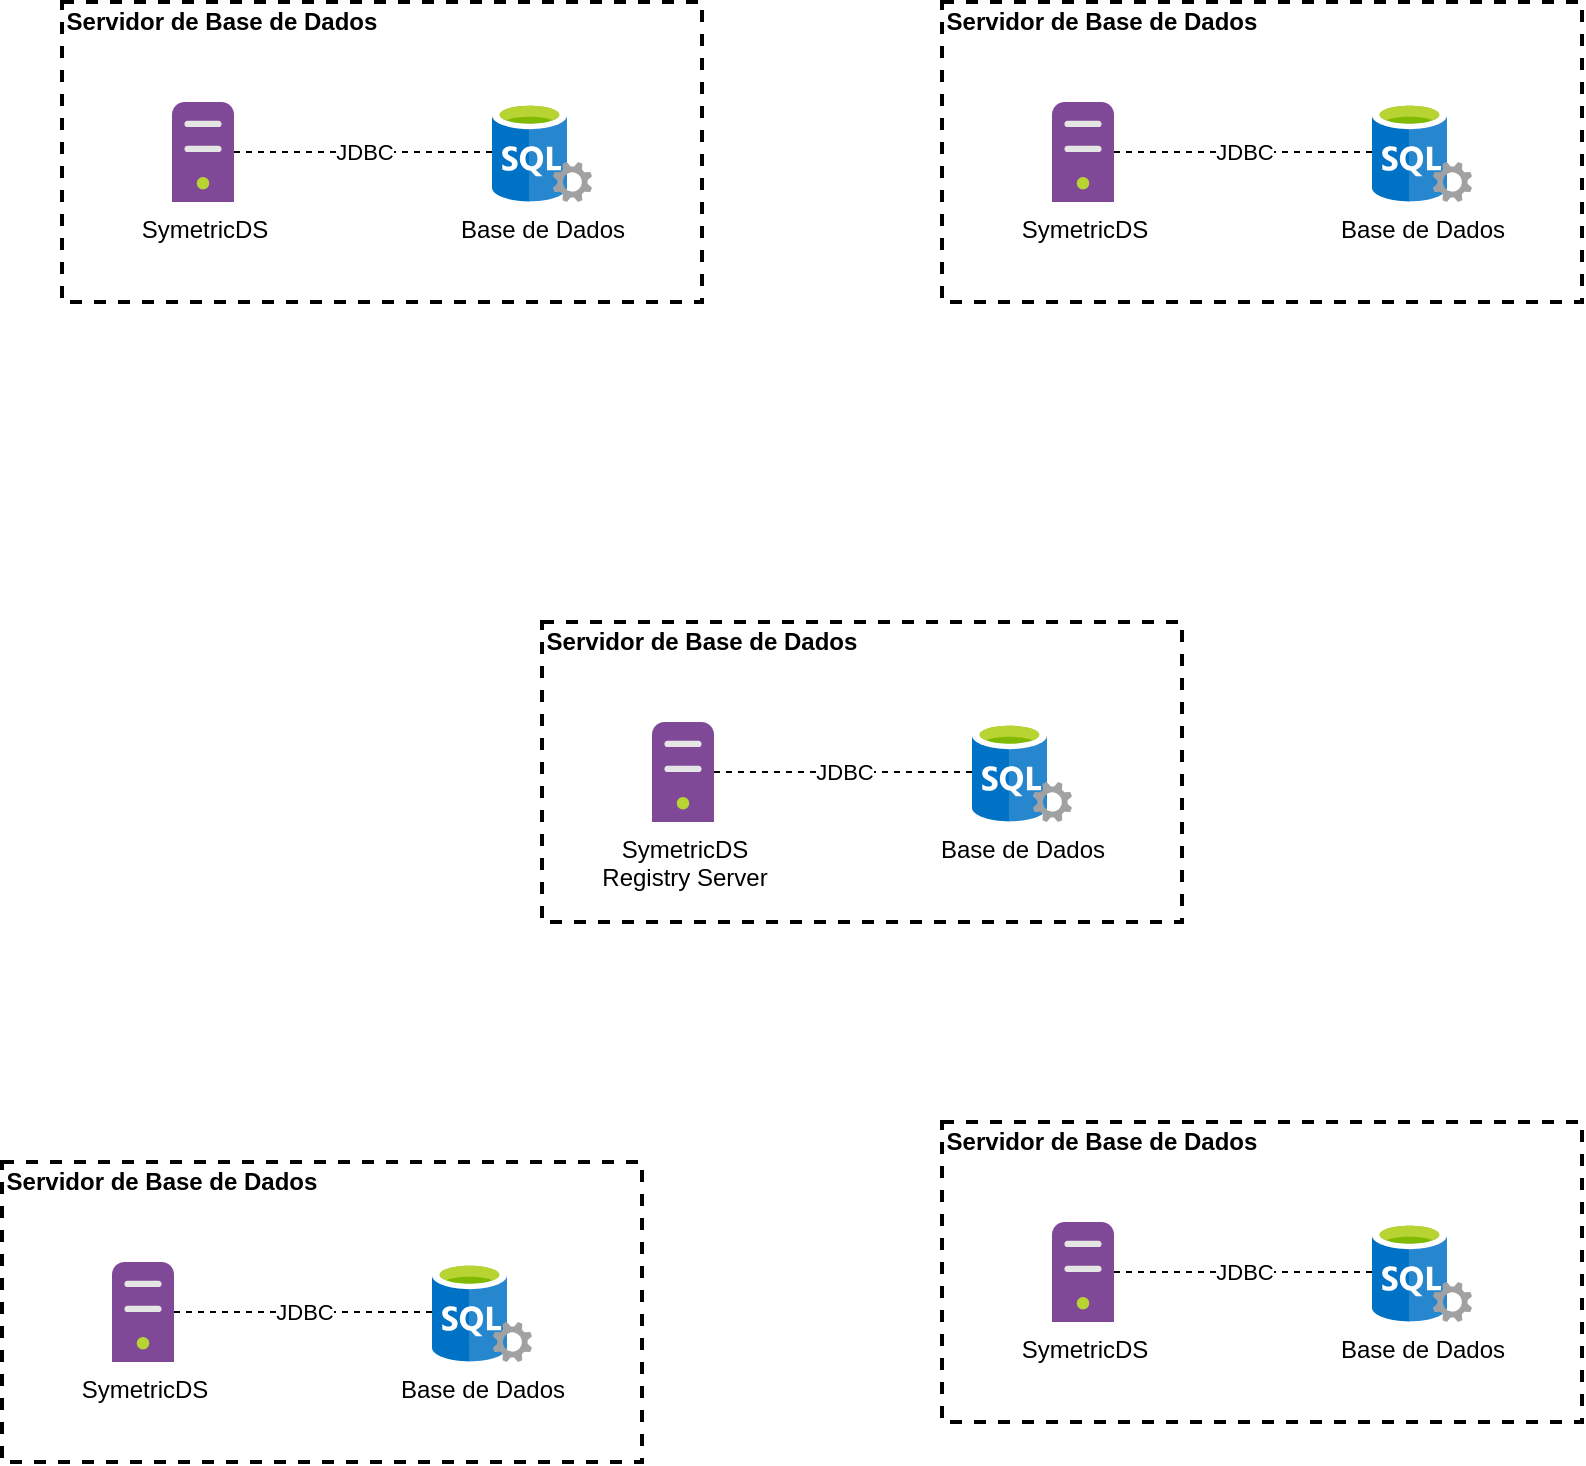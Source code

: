 <mxfile version="14.1.8" type="device" pages="2"><diagram id="Bbw3IbWjC-eE5UIYDGdP" name="Página-1"><mxGraphModel dx="2062" dy="822" grid="1" gridSize="10" guides="1" tooltips="1" connect="1" arrows="1" fold="1" page="1" pageScale="1" pageWidth="827" pageHeight="1169" math="0" shadow="0"><root><mxCell id="0"/><mxCell id="1" parent="0"/><mxCell id="TT-lIMV9kjnFMAU3l5pF-7" value="" style="group" vertex="1" connectable="0" parent="1"><mxGeometry x="40" y="110" width="320" height="150" as="geometry"/></mxCell><mxCell id="TT-lIMV9kjnFMAU3l5pF-6" value="" style="group" vertex="1" connectable="0" parent="TT-lIMV9kjnFMAU3l5pF-7"><mxGeometry width="320" height="150" as="geometry"/></mxCell><mxCell id="TT-lIMV9kjnFMAU3l5pF-4" value="" style="rounded=0;whiteSpace=wrap;html=1;fillColor=none;dashed=1;strokeWidth=2;" vertex="1" parent="TT-lIMV9kjnFMAU3l5pF-6"><mxGeometry width="320" height="150" as="geometry"/></mxCell><mxCell id="TT-lIMV9kjnFMAU3l5pF-5" value="Servidor de Base de Dados" style="text;html=1;strokeColor=none;fillColor=none;align=center;verticalAlign=middle;whiteSpace=wrap;rounded=0;dashed=1;fontStyle=1" vertex="1" parent="TT-lIMV9kjnFMAU3l5pF-6"><mxGeometry width="160" height="20" as="geometry"/></mxCell><mxCell id="TT-lIMV9kjnFMAU3l5pF-1" value="SymetricDS" style="sketch=0;aspect=fixed;html=1;points=[];align=center;image;fontSize=12;image=img/lib/mscae/Non_Azure_Machine.svg;" vertex="1" parent="TT-lIMV9kjnFMAU3l5pF-7"><mxGeometry x="55" y="50" width="31" height="50" as="geometry"/></mxCell><mxCell id="TT-lIMV9kjnFMAU3l5pF-2" value="Base de Dados" style="aspect=fixed;html=1;points=[];align=center;image;fontSize=12;image=img/lib/mscae/SQL_Servers.svg;" vertex="1" parent="TT-lIMV9kjnFMAU3l5pF-7"><mxGeometry x="215" y="50" width="50" height="50" as="geometry"/></mxCell><mxCell id="TT-lIMV9kjnFMAU3l5pF-3" value="JDBC" style="edgeStyle=orthogonalEdgeStyle;rounded=0;orthogonalLoop=1;jettySize=auto;html=1;endArrow=none;endFill=0;dashed=1;" edge="1" parent="TT-lIMV9kjnFMAU3l5pF-7" source="TT-lIMV9kjnFMAU3l5pF-1" target="TT-lIMV9kjnFMAU3l5pF-2"><mxGeometry relative="1" as="geometry"/></mxCell><mxCell id="TT-lIMV9kjnFMAU3l5pF-9" value="" style="group" vertex="1" connectable="0" parent="1"><mxGeometry x="10" y="690" width="320" height="150" as="geometry"/></mxCell><mxCell id="TT-lIMV9kjnFMAU3l5pF-10" value="" style="group" vertex="1" connectable="0" parent="TT-lIMV9kjnFMAU3l5pF-9"><mxGeometry width="320" height="150" as="geometry"/></mxCell><mxCell id="TT-lIMV9kjnFMAU3l5pF-11" value="" style="rounded=0;whiteSpace=wrap;html=1;fillColor=none;dashed=1;strokeWidth=2;" vertex="1" parent="TT-lIMV9kjnFMAU3l5pF-10"><mxGeometry width="320" height="150" as="geometry"/></mxCell><mxCell id="TT-lIMV9kjnFMAU3l5pF-12" value="Servidor de Base de Dados" style="text;html=1;strokeColor=none;fillColor=none;align=center;verticalAlign=middle;whiteSpace=wrap;rounded=0;dashed=1;fontStyle=1" vertex="1" parent="TT-lIMV9kjnFMAU3l5pF-10"><mxGeometry width="160" height="20" as="geometry"/></mxCell><mxCell id="TT-lIMV9kjnFMAU3l5pF-13" value="SymetricDS" style="sketch=0;aspect=fixed;html=1;points=[];align=center;image;fontSize=12;image=img/lib/mscae/Non_Azure_Machine.svg;" vertex="1" parent="TT-lIMV9kjnFMAU3l5pF-9"><mxGeometry x="55" y="50" width="31" height="50" as="geometry"/></mxCell><mxCell id="TT-lIMV9kjnFMAU3l5pF-14" value="Base de Dados" style="aspect=fixed;html=1;points=[];align=center;image;fontSize=12;image=img/lib/mscae/SQL_Servers.svg;" vertex="1" parent="TT-lIMV9kjnFMAU3l5pF-9"><mxGeometry x="215" y="50" width="50" height="50" as="geometry"/></mxCell><mxCell id="TT-lIMV9kjnFMAU3l5pF-15" value="JDBC" style="edgeStyle=orthogonalEdgeStyle;rounded=0;orthogonalLoop=1;jettySize=auto;html=1;endArrow=none;endFill=0;dashed=1;" edge="1" parent="TT-lIMV9kjnFMAU3l5pF-9" source="TT-lIMV9kjnFMAU3l5pF-13" target="TT-lIMV9kjnFMAU3l5pF-14"><mxGeometry relative="1" as="geometry"/></mxCell><mxCell id="TT-lIMV9kjnFMAU3l5pF-16" value="" style="group" vertex="1" connectable="0" parent="1"><mxGeometry x="480" y="110" width="320" height="150" as="geometry"/></mxCell><mxCell id="TT-lIMV9kjnFMAU3l5pF-17" value="" style="group" vertex="1" connectable="0" parent="TT-lIMV9kjnFMAU3l5pF-16"><mxGeometry width="320" height="150" as="geometry"/></mxCell><mxCell id="TT-lIMV9kjnFMAU3l5pF-18" value="" style="rounded=0;whiteSpace=wrap;html=1;fillColor=none;dashed=1;strokeWidth=2;" vertex="1" parent="TT-lIMV9kjnFMAU3l5pF-17"><mxGeometry width="320" height="150" as="geometry"/></mxCell><mxCell id="TT-lIMV9kjnFMAU3l5pF-19" value="Servidor de Base de Dados" style="text;html=1;strokeColor=none;fillColor=none;align=center;verticalAlign=middle;whiteSpace=wrap;rounded=0;dashed=1;fontStyle=1" vertex="1" parent="TT-lIMV9kjnFMAU3l5pF-17"><mxGeometry width="160" height="20" as="geometry"/></mxCell><mxCell id="TT-lIMV9kjnFMAU3l5pF-20" value="SymetricDS" style="sketch=0;aspect=fixed;html=1;points=[];align=center;image;fontSize=12;image=img/lib/mscae/Non_Azure_Machine.svg;" vertex="1" parent="TT-lIMV9kjnFMAU3l5pF-16"><mxGeometry x="55" y="50" width="31" height="50" as="geometry"/></mxCell><mxCell id="TT-lIMV9kjnFMAU3l5pF-21" value="Base de Dados" style="aspect=fixed;html=1;points=[];align=center;image;fontSize=12;image=img/lib/mscae/SQL_Servers.svg;" vertex="1" parent="TT-lIMV9kjnFMAU3l5pF-16"><mxGeometry x="215" y="50" width="50" height="50" as="geometry"/></mxCell><mxCell id="TT-lIMV9kjnFMAU3l5pF-22" value="JDBC" style="edgeStyle=orthogonalEdgeStyle;rounded=0;orthogonalLoop=1;jettySize=auto;html=1;endArrow=none;endFill=0;dashed=1;" edge="1" parent="TT-lIMV9kjnFMAU3l5pF-16" source="TT-lIMV9kjnFMAU3l5pF-20" target="TT-lIMV9kjnFMAU3l5pF-21"><mxGeometry relative="1" as="geometry"/></mxCell><mxCell id="TT-lIMV9kjnFMAU3l5pF-23" value="" style="group" vertex="1" connectable="0" parent="1"><mxGeometry x="480" y="670" width="320" height="150" as="geometry"/></mxCell><mxCell id="TT-lIMV9kjnFMAU3l5pF-24" value="" style="group" vertex="1" connectable="0" parent="TT-lIMV9kjnFMAU3l5pF-23"><mxGeometry width="320" height="150" as="geometry"/></mxCell><mxCell id="TT-lIMV9kjnFMAU3l5pF-25" value="" style="rounded=0;whiteSpace=wrap;html=1;fillColor=none;dashed=1;strokeWidth=2;" vertex="1" parent="TT-lIMV9kjnFMAU3l5pF-24"><mxGeometry width="320" height="150" as="geometry"/></mxCell><mxCell id="TT-lIMV9kjnFMAU3l5pF-26" value="Servidor de Base de Dados" style="text;html=1;strokeColor=none;fillColor=none;align=center;verticalAlign=middle;whiteSpace=wrap;rounded=0;dashed=1;fontStyle=1" vertex="1" parent="TT-lIMV9kjnFMAU3l5pF-24"><mxGeometry width="160" height="20" as="geometry"/></mxCell><mxCell id="TT-lIMV9kjnFMAU3l5pF-27" value="SymetricDS" style="sketch=0;aspect=fixed;html=1;points=[];align=center;image;fontSize=12;image=img/lib/mscae/Non_Azure_Machine.svg;" vertex="1" parent="TT-lIMV9kjnFMAU3l5pF-23"><mxGeometry x="55" y="50" width="31" height="50" as="geometry"/></mxCell><mxCell id="TT-lIMV9kjnFMAU3l5pF-28" value="Base de Dados" style="aspect=fixed;html=1;points=[];align=center;image;fontSize=12;image=img/lib/mscae/SQL_Servers.svg;" vertex="1" parent="TT-lIMV9kjnFMAU3l5pF-23"><mxGeometry x="215" y="50" width="50" height="50" as="geometry"/></mxCell><mxCell id="TT-lIMV9kjnFMAU3l5pF-29" value="JDBC" style="edgeStyle=orthogonalEdgeStyle;rounded=0;orthogonalLoop=1;jettySize=auto;html=1;endArrow=none;endFill=0;dashed=1;" edge="1" parent="TT-lIMV9kjnFMAU3l5pF-23" source="TT-lIMV9kjnFMAU3l5pF-27" target="TT-lIMV9kjnFMAU3l5pF-28"><mxGeometry relative="1" as="geometry"/></mxCell><mxCell id="TT-lIMV9kjnFMAU3l5pF-30" value="" style="group" vertex="1" connectable="0" parent="1"><mxGeometry x="280" y="420" width="320" height="150" as="geometry"/></mxCell><mxCell id="TT-lIMV9kjnFMAU3l5pF-31" value="" style="group" vertex="1" connectable="0" parent="TT-lIMV9kjnFMAU3l5pF-30"><mxGeometry width="320" height="150" as="geometry"/></mxCell><mxCell id="TT-lIMV9kjnFMAU3l5pF-32" value="" style="rounded=0;whiteSpace=wrap;html=1;fillColor=none;dashed=1;strokeWidth=2;" vertex="1" parent="TT-lIMV9kjnFMAU3l5pF-31"><mxGeometry width="320" height="150" as="geometry"/></mxCell><mxCell id="TT-lIMV9kjnFMAU3l5pF-33" value="Servidor de Base de Dados" style="text;html=1;strokeColor=none;fillColor=none;align=center;verticalAlign=middle;whiteSpace=wrap;rounded=0;dashed=1;fontStyle=1" vertex="1" parent="TT-lIMV9kjnFMAU3l5pF-31"><mxGeometry width="160" height="20" as="geometry"/></mxCell><mxCell id="TT-lIMV9kjnFMAU3l5pF-34" value="SymetricDS&lt;br&gt;Registry Server" style="sketch=0;aspect=fixed;html=1;points=[];align=center;image;fontSize=12;image=img/lib/mscae/Non_Azure_Machine.svg;" vertex="1" parent="TT-lIMV9kjnFMAU3l5pF-30"><mxGeometry x="55" y="50" width="31" height="50" as="geometry"/></mxCell><mxCell id="TT-lIMV9kjnFMAU3l5pF-35" value="Base de Dados" style="aspect=fixed;html=1;points=[];align=center;image;fontSize=12;image=img/lib/mscae/SQL_Servers.svg;" vertex="1" parent="TT-lIMV9kjnFMAU3l5pF-30"><mxGeometry x="215" y="50" width="50" height="50" as="geometry"/></mxCell><mxCell id="TT-lIMV9kjnFMAU3l5pF-36" value="JDBC" style="edgeStyle=orthogonalEdgeStyle;rounded=0;orthogonalLoop=1;jettySize=auto;html=1;endArrow=none;endFill=0;dashed=1;" edge="1" parent="TT-lIMV9kjnFMAU3l5pF-30" source="TT-lIMV9kjnFMAU3l5pF-34" target="TT-lIMV9kjnFMAU3l5pF-35"><mxGeometry relative="1" as="geometry"/></mxCell></root></mxGraphModel></diagram><diagram id="6hvPqTKRCQq1175jf6Ng" name="Página-2"><mxGraphModel dx="2062" dy="822" grid="1" gridSize="10" guides="1" tooltips="1" connect="1" arrows="1" fold="1" page="1" pageScale="1" pageWidth="827" pageHeight="1169" math="0" shadow="0"><root><mxCell id="vP7NvT8xyh51MJHqBHTM-0"/><mxCell id="vP7NvT8xyh51MJHqBHTM-1" parent="vP7NvT8xyh51MJHqBHTM-0"/><mxCell id="ES7lOrs1nZxTa9Yyreq8-6" value="" style="rounded=0;whiteSpace=wrap;html=1;dashed=1;strokeWidth=2;fillColor=none;" vertex="1" parent="vP7NvT8xyh51MJHqBHTM-1"><mxGeometry x="280" y="40" width="296" height="140" as="geometry"/></mxCell><mxCell id="ES7lOrs1nZxTa9Yyreq8-18" style="edgeStyle=orthogonalEdgeStyle;rounded=1;orthogonalLoop=1;jettySize=auto;html=1;endArrow=classic;endFill=1;" edge="1" parent="vP7NvT8xyh51MJHqBHTM-1" source="ES7lOrs1nZxTa9Yyreq8-1" target="ES7lOrs1nZxTa9Yyreq8-8"><mxGeometry relative="1" as="geometry"><Array as="points"><mxPoint x="110" y="115"/><mxPoint x="110" y="395"/></Array></mxGeometry></mxCell><mxCell id="ES7lOrs1nZxTa9Yyreq8-1" value="Base de Dados 03" style="sketch=0;aspect=fixed;html=1;points=[];align=center;image;fontSize=12;image=img/lib/mscae/Database_General.svg;" vertex="1" parent="vP7NvT8xyh51MJHqBHTM-1"><mxGeometry x="336" y="90" width="38" height="50" as="geometry"/></mxCell><mxCell id="ES7lOrs1nZxTa9Yyreq8-5" value="Base de Dados 04" style="sketch=0;aspect=fixed;html=1;points=[];align=center;image;fontSize=12;image=img/lib/mscae/Database_General.svg;" vertex="1" parent="vP7NvT8xyh51MJHqBHTM-1"><mxGeometry x="477" y="90" width="38" height="50" as="geometry"/></mxCell><mxCell id="ES7lOrs1nZxTa9Yyreq8-4" value="Rede 192.168.100.0&lt;br&gt;Servidor: SRVC" style="text;html=1;strokeColor=none;fillColor=none;align=left;verticalAlign=middle;whiteSpace=wrap;rounded=0;dashed=1;" vertex="1" parent="vP7NvT8xyh51MJHqBHTM-1"><mxGeometry x="287" y="50" width="136" height="20" as="geometry"/></mxCell><mxCell id="ES7lOrs1nZxTa9Yyreq8-9" value="" style="rounded=0;whiteSpace=wrap;html=1;dashed=1;strokeWidth=2;fillColor=none;" vertex="1" parent="vP7NvT8xyh51MJHqBHTM-1"><mxGeometry x="150" y="320" width="160" height="130" as="geometry"/></mxCell><mxCell id="ES7lOrs1nZxTa9Yyreq8-10" value="Rede 192.168.11.0&lt;br&gt;Servidor: SRVB" style="text;html=1;strokeColor=none;fillColor=none;align=left;verticalAlign=middle;whiteSpace=wrap;rounded=0;dashed=1;" vertex="1" parent="vP7NvT8xyh51MJHqBHTM-1"><mxGeometry x="160" y="330" width="140" height="20" as="geometry"/></mxCell><mxCell id="ES7lOrs1nZxTa9Yyreq8-19" style="edgeStyle=orthogonalEdgeStyle;rounded=1;orthogonalLoop=1;jettySize=auto;html=1;endArrow=classic;endFill=1;" edge="1" parent="vP7NvT8xyh51MJHqBHTM-1" source="ES7lOrs1nZxTa9Yyreq8-5" target="ES7lOrs1nZxTa9Yyreq8-8"><mxGeometry relative="1" as="geometry"><Array as="points"><mxPoint x="420" y="115"/><mxPoint x="420" y="395"/></Array></mxGeometry></mxCell><mxCell id="ES7lOrs1nZxTa9Yyreq8-20" style="edgeStyle=orthogonalEdgeStyle;rounded=1;orthogonalLoop=1;jettySize=auto;html=1;endArrow=classic;endFill=1;startArrow=classic;startFill=1;" edge="1" parent="vP7NvT8xyh51MJHqBHTM-1" source="ES7lOrs1nZxTa9Yyreq8-8" target="ES7lOrs1nZxTa9Yyreq8-0"><mxGeometry relative="1" as="geometry"><Array as="points"><mxPoint x="420" y="410"/><mxPoint x="420" y="410"/></Array></mxGeometry></mxCell><mxCell id="ES7lOrs1nZxTa9Yyreq8-8" value="Base de Dados 02" style="sketch=0;aspect=fixed;html=1;points=[];align=center;image;fontSize=12;image=img/lib/mscae/Database_General.svg;" vertex="1" parent="vP7NvT8xyh51MJHqBHTM-1"><mxGeometry x="211" y="370" width="38" height="50" as="geometry"/></mxCell><mxCell id="ES7lOrs1nZxTa9Yyreq8-2" value="" style="rounded=0;whiteSpace=wrap;html=1;dashed=1;strokeWidth=2;fillColor=none;" vertex="1" parent="vP7NvT8xyh51MJHqBHTM-1"><mxGeometry x="520" y="320" width="160" height="130" as="geometry"/></mxCell><mxCell id="ES7lOrs1nZxTa9Yyreq8-0" value="Base de Dados 01" style="sketch=0;aspect=fixed;html=1;points=[];align=center;image;fontSize=12;image=img/lib/mscae/Database_General.svg;" vertex="1" parent="vP7NvT8xyh51MJHqBHTM-1"><mxGeometry x="581" y="370" width="38" height="50" as="geometry"/></mxCell><mxCell id="ES7lOrs1nZxTa9Yyreq8-3" value="Rede 192.168.10.0&lt;br&gt;&lt;div style=&quot;text-align: left&quot;&gt;&lt;span&gt;Servidor: SRVA&lt;/span&gt;&lt;/div&gt;" style="text;html=1;strokeColor=none;fillColor=none;align=center;verticalAlign=middle;whiteSpace=wrap;rounded=0;dashed=1;" vertex="1" parent="vP7NvT8xyh51MJHqBHTM-1"><mxGeometry x="510" y="330" width="140" height="20" as="geometry"/></mxCell></root></mxGraphModel></diagram></mxfile>